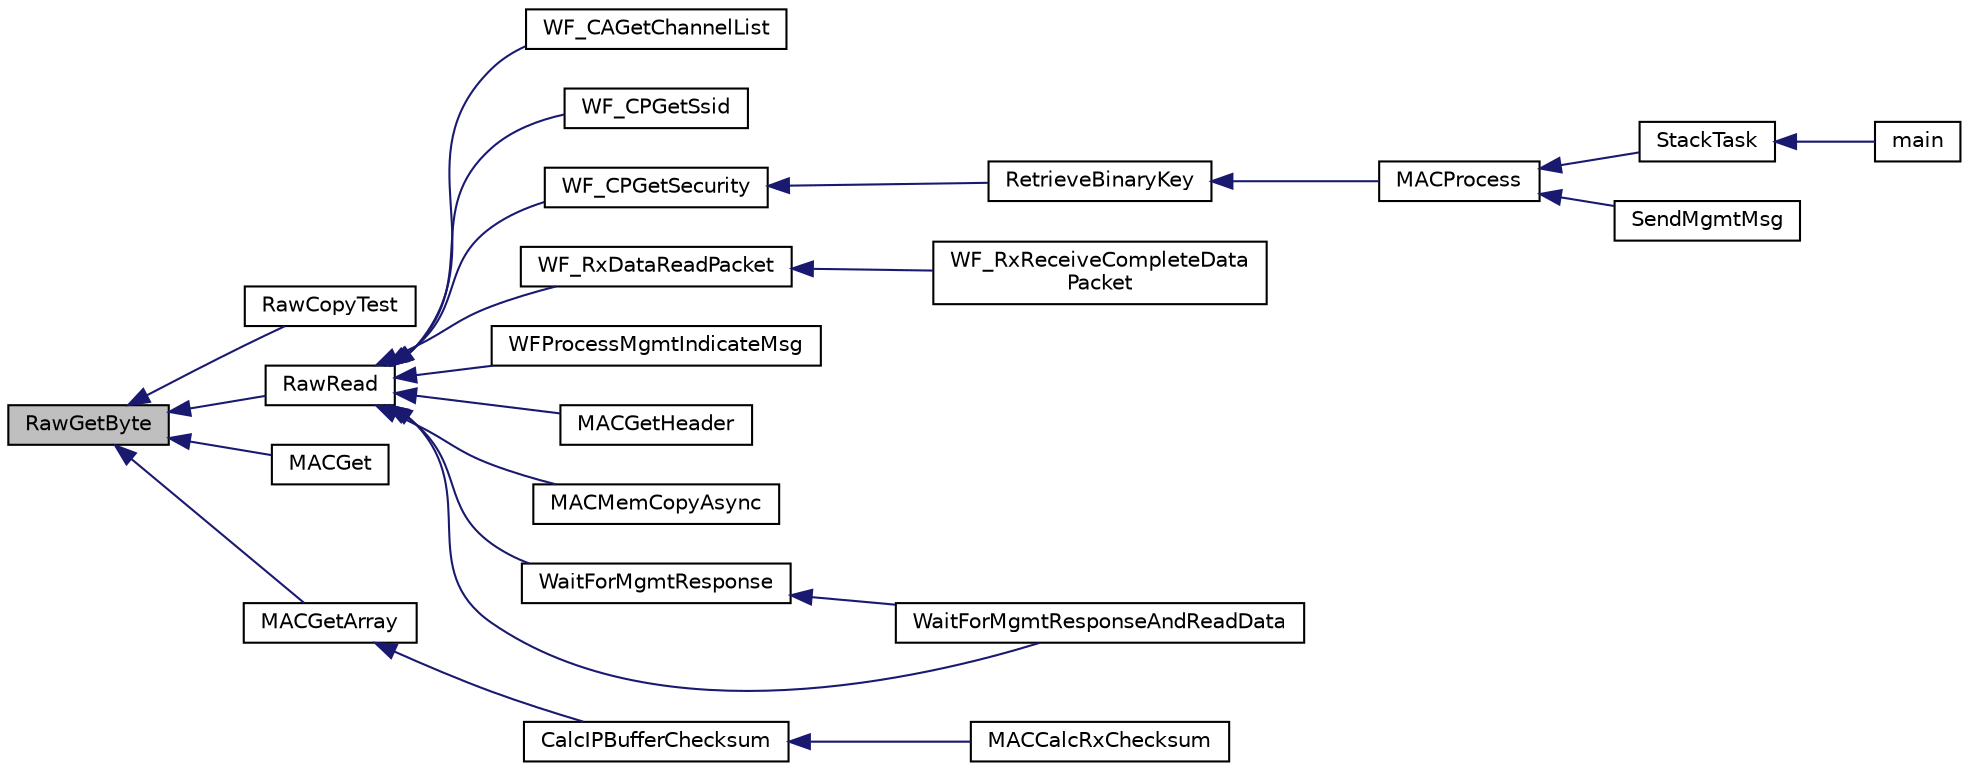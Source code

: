 digraph "RawGetByte"
{
  edge [fontname="Helvetica",fontsize="10",labelfontname="Helvetica",labelfontsize="10"];
  node [fontname="Helvetica",fontsize="10",shape=record];
  rankdir="LR";
  Node1 [label="RawGetByte",height=0.2,width=0.4,color="black", fillcolor="grey75", style="filled", fontcolor="black"];
  Node1 -> Node2 [dir="back",color="midnightblue",fontsize="10",style="solid",fontname="Helvetica"];
  Node2 [label="RawCopyTest",height=0.2,width=0.4,color="black", fillcolor="white", style="filled",URL="$_w_f_driver_raw__24_g_8c.html#a3e48c54b766e1acf33c56d43e6507aeb"];
  Node1 -> Node3 [dir="back",color="midnightblue",fontsize="10",style="solid",fontname="Helvetica"];
  Node3 [label="RawRead",height=0.2,width=0.4,color="black", fillcolor="white", style="filled",URL="$_w_f_driver_raw__24_g_8c.html#a80553d24a57673724467c812b2a00d7b"];
  Node3 -> Node4 [dir="back",color="midnightblue",fontsize="10",style="solid",fontname="Helvetica"];
  Node4 [label="WF_CAGetChannelList",height=0.2,width=0.4,color="black", fillcolor="white", style="filled",URL="$_w_f_connection_algorithm_8c.html#a535aaa61cfb555a7eb08e9e6a95c1069"];
  Node3 -> Node5 [dir="back",color="midnightblue",fontsize="10",style="solid",fontname="Helvetica"];
  Node5 [label="WF_CPGetSsid",height=0.2,width=0.4,color="black", fillcolor="white", style="filled",URL="$_w_f_connection_profile_8c.html#a1cfd9fa1da5d9a643a5e83f2efad7ccb"];
  Node3 -> Node6 [dir="back",color="midnightblue",fontsize="10",style="solid",fontname="Helvetica"];
  Node6 [label="WF_CPGetSecurity",height=0.2,width=0.4,color="black", fillcolor="white", style="filled",URL="$_w_f_connection_profile_8c.html#a44942b1dd837e1152987a37728bb50cb"];
  Node6 -> Node7 [dir="back",color="midnightblue",fontsize="10",style="solid",fontname="Helvetica"];
  Node7 [label="RetrieveBinaryKey",height=0.2,width=0.4,color="black", fillcolor="white", style="filled",URL="$_w_f_mac__24_g_8c.html#a7fb5adc7bc64ab3c4663821580ca90b4"];
  Node7 -> Node8 [dir="back",color="midnightblue",fontsize="10",style="solid",fontname="Helvetica"];
  Node8 [label="MACProcess",height=0.2,width=0.4,color="black", fillcolor="white", style="filled",URL="$_w_f_mac__24_g_8c.html#a74c4ae494d118879a5d3798a74c3b905"];
  Node8 -> Node9 [dir="back",color="midnightblue",fontsize="10",style="solid",fontname="Helvetica"];
  Node9 [label="StackTask",height=0.2,width=0.4,color="black", fillcolor="white", style="filled",URL="$_stack_tsk_8c.html#af08da4d2f3df4dd4c1779b43c118c88f"];
  Node9 -> Node10 [dir="back",color="midnightblue",fontsize="10",style="solid",fontname="Helvetica"];
  Node10 [label="main",height=0.2,width=0.4,color="black", fillcolor="white", style="filled",URL="$_main_demo_8c.html#a6288eba0f8e8ad3ab1544ad731eb7667"];
  Node8 -> Node11 [dir="back",color="midnightblue",fontsize="10",style="solid",fontname="Helvetica"];
  Node11 [label="SendMgmtMsg",height=0.2,width=0.4,color="black", fillcolor="white", style="filled",URL="$_w_f_mgmt_msg_8c.html#a7a2761b3bd45a00435d7ea3ec7dec75d"];
  Node3 -> Node12 [dir="back",color="midnightblue",fontsize="10",style="solid",fontname="Helvetica"];
  Node12 [label="WF_RxDataReadPacket",height=0.2,width=0.4,color="black", fillcolor="white", style="filled",URL="$_w_f_data_tx_rx_8c.html#aa1f8c28f75d0758f48c272c6bd98ebe5"];
  Node12 -> Node13 [dir="back",color="midnightblue",fontsize="10",style="solid",fontname="Helvetica"];
  Node13 [label="WF_RxReceiveCompleteData\lPacket",height=0.2,width=0.4,color="black", fillcolor="white", style="filled",URL="$_w_f_data_tx_rx_8c.html#a8a350698d1d89b46e9a9ae37ef877737"];
  Node3 -> Node14 [dir="back",color="midnightblue",fontsize="10",style="solid",fontname="Helvetica"];
  Node14 [label="WFProcessMgmtIndicateMsg",height=0.2,width=0.4,color="black", fillcolor="white", style="filled",URL="$_w_f_event_handler_8c.html#ae71ee9203e9d7d2cefedf4b7dd879143"];
  Node3 -> Node15 [dir="back",color="midnightblue",fontsize="10",style="solid",fontname="Helvetica"];
  Node15 [label="MACGetHeader",height=0.2,width=0.4,color="black", fillcolor="white", style="filled",URL="$_w_f_mac_8c.html#a18cabbf973ecec4ba5b67dc2c729b753"];
  Node3 -> Node16 [dir="back",color="midnightblue",fontsize="10",style="solid",fontname="Helvetica"];
  Node16 [label="MACMemCopyAsync",height=0.2,width=0.4,color="black", fillcolor="white", style="filled",URL="$_w_f_mac_8c.html#a4442711ab4c3d47ffc913476630330e2"];
  Node3 -> Node17 [dir="back",color="midnightblue",fontsize="10",style="solid",fontname="Helvetica"];
  Node17 [label="WaitForMgmtResponse",height=0.2,width=0.4,color="black", fillcolor="white", style="filled",URL="$_w_f_mgmt_msg_8c.html#a55e056cb81b89b6d74963951bcfdf5ae"];
  Node17 -> Node18 [dir="back",color="midnightblue",fontsize="10",style="solid",fontname="Helvetica"];
  Node18 [label="WaitForMgmtResponseAndReadData",height=0.2,width=0.4,color="black", fillcolor="white", style="filled",URL="$_w_f_mgmt_msg_8c.html#ae72046bc4f3b88d6c6357af96164fa3b"];
  Node3 -> Node18 [dir="back",color="midnightblue",fontsize="10",style="solid",fontname="Helvetica"];
  Node1 -> Node19 [dir="back",color="midnightblue",fontsize="10",style="solid",fontname="Helvetica"];
  Node19 [label="MACGet",height=0.2,width=0.4,color="black", fillcolor="white", style="filled",URL="$_w_f_mac_8c.html#aa6349c5f4caefa31c52a7ad03e3213f4"];
  Node1 -> Node20 [dir="back",color="midnightblue",fontsize="10",style="solid",fontname="Helvetica"];
  Node20 [label="MACGetArray",height=0.2,width=0.4,color="black", fillcolor="white", style="filled",URL="$_w_f_mac_8c.html#a89d13e85195c0d00f308194305845016"];
  Node20 -> Node21 [dir="back",color="midnightblue",fontsize="10",style="solid",fontname="Helvetica"];
  Node21 [label="CalcIPBufferChecksum",height=0.2,width=0.4,color="black", fillcolor="white", style="filled",URL="$_w_f_mac_8c.html#af14a0a88eef0ca101814acf1157f42a3"];
  Node21 -> Node22 [dir="back",color="midnightblue",fontsize="10",style="solid",fontname="Helvetica"];
  Node22 [label="MACCalcRxChecksum",height=0.2,width=0.4,color="black", fillcolor="white", style="filled",URL="$_w_f_mac_8c.html#a2b00386ff2f004b8375d5a4d13a09b5a"];
}
